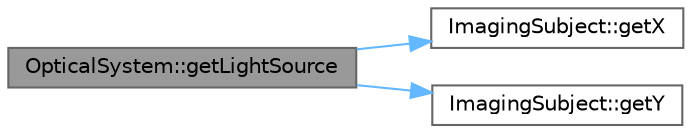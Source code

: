 digraph "OpticalSystem::getLightSource"
{
 // LATEX_PDF_SIZE
  bgcolor="transparent";
  edge [fontname=Helvetica,fontsize=10,labelfontname=Helvetica,labelfontsize=10];
  node [fontname=Helvetica,fontsize=10,shape=box,height=0.2,width=0.4];
  rankdir="LR";
  Node1 [id="Node000001",label="OpticalSystem::getLightSource",height=0.2,width=0.4,color="gray40", fillcolor="grey60", style="filled", fontcolor="black",tooltip="Retrieves the LightSource currently set in the system."];
  Node1 -> Node2 [id="edge1_Node000001_Node000002",color="steelblue1",style="solid",tooltip=" "];
  Node2 [id="Node000002",label="ImagingSubject::getX",height=0.2,width=0.4,color="grey40", fillcolor="white", style="filled",URL="$classImagingSubject.html#a6c8e7f51ee35d067883389e9197af1c3",tooltip="Retrieves the x-coordinate of the imaging subject."];
  Node1 -> Node3 [id="edge2_Node000001_Node000003",color="steelblue1",style="solid",tooltip=" "];
  Node3 [id="Node000003",label="ImagingSubject::getY",height=0.2,width=0.4,color="grey40", fillcolor="white", style="filled",URL="$classImagingSubject.html#aa19ba23bbf7345864a89e6e540331f9a",tooltip="Retrieves the y-coordinate of the imaging subject."];
}
